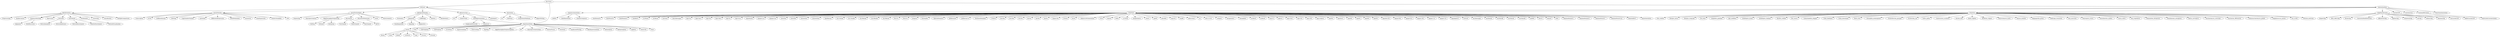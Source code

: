 /* Bioc Views Vocabular Definition in dot format */

/* How To Process this file:
   1. Use dot2gxl from graphviz to transform into GXL format.
          dot2gxl biocViewsVocab.dot > biocViewsVocab.gxl
   2. use graph::fromGXL to obtain a graphNEL object
          
*/

digraph G {

/****************************************************************************
 *                               Software                                   *
 ****************************************************************************/
BiocViews -> Software;

/* Software -> Annotation */
Software -> Annotation;
Annotation -> GO;
Annotation -> Pathways;
Annotation -> ProprietaryPlatforms;
Annotation -> ReportWriting;

/* Software -> AssayDomains */
Software -> AssayDomains;
AssayDomains -> aCGH;
AssayDomains -> CellBasedAssays;
AssayDomains -> ChIPchip;
AssayDomains -> CopyNumberVariants;
AssayDomains -> CpGIsland;
AssayDomains -> DifferentialExpression;
AssayDomains -> DNAMethylation;
AssayDomains -> ExonArray;
AssayDomains -> GeneExpression;
AssayDomains -> GeneticVariability;
AssayDomains -> SNP;
AssayDomains -> Transcription;

/* Software -> AssayTechnologies */
Software -> AssayTechnologies;
AssayTechnologies -> Microarray;
Microarray -> OneChannel;
Microarray -> TwoChannel;
Microarray -> MultiChannel;
AssayTechnologies -> MicrotitrePlateAssay;
AssayTechnologies -> MassSpectrometry;
AssayTechnologies -> SAGE;
AssayTechnologies -> FlowCytometry;
AssayTechnologies -> Sequencing;
AssayTechnologies -> HighThroughputSequencing;
MicrotitrePlateAssay -> qPCR;
HighThroughputSequencing -> ChIPseq;
HighThroughputSequencing -> RNAseq;
HighThroughputSequencing -> Methylseq;

/* Software -> BiologicalDomains */
Software -> BiologicalDomains;
BiologicalDomains -> CellBiology;
BiologicalDomains -> Genetics;
BiologicalDomains -> Metabolomics;
BiologicalDomains -> Proteomics;

/* BiologicalDomains -> Regulation */
BiologicalDomains -> Regulation;
Regulation -> GeneRegulation;
Regulation -> Signaling;
Regulation -> Epigenetics;


/* Software -> Infrastructure */
Software -> Infrastructure;
Infrastructure -> DataImport;
Infrastructure -> GUI;
/* Infrastructure -> Visualization; */
Infrastructure -> ConnectTools;

/* Infrastructure -> DataRepresentation */
Infrastructure -> DataRepresentation;
DataRepresentation -> Sequences;
DataRepresentation -> ExperimentData;
DataRepresentation -> GraphsAndNetworks;


/* Software -> Bioinformatics */
Software -> Bioinformatics;
Bioinformatics -> Clustering;
Bioinformatics -> Classification;
Bioinformatics -> MultipleComparisons;
Bioinformatics -> Preprocessing;
Bioinformatics -> QualityControl;
Bioinformatics -> SequenceMatching;
Bioinformatics -> TimeCourse;


/* Bioinformatics -> Infrastructure */


/* Bioinformatics -> SequenceMatching */
Bioinformatics -> SequenceMatching;
SequenceMatching -> Alignment;
SequenceMatching -> MotifDiscovery;

/* Bioinformatics -> Networks */
Bioinformatics -> Networks;
Networks -> NetworkInference;
Networks -> NetworkAnalysis;
/* Networks -> NetworkVisualization; */


/* Bioinformatics -> Enrichment */
Bioinformatics -> Enrichment;
Enrichment -> GeneSetEnrichment;
Enrichment -> NetworkEnrichment;


/* Bioinformatics -> Visualization */
Bioinformatics -> Visualization;
Visualization -> NetworkVisualization;




/****************************************************************************
 *                            AnnotationData                                *
 ****************************************************************************/
BiocViews -> AnnotationData;

/* AnnotationData -> Organism */
AnnotationData -> Organism;
Organism -> Anopheles_gambiae;
Organism -> Apis_mellifera;
Organism -> Arabidopsis_lyrata;
Organism -> Arabidopsis_thaliana;
Organism -> Bacillus_subtilis;
Organism -> Bos_taurus;
Organism -> Caenorhabditis_elegans;
Organism -> Canis_familiaris;
Organism -> Ciona_intestinalis;
Organism -> Danio_rerio;
Organism -> Drosophila_melanogaster;
Organism -> Eremothecium_gossypii;
Organism -> Escherichia_coli;
Organism -> Gallus_gallus;
Organism -> Gasterosteus_aculeatus;
Organism -> Glycine_max;
Organism -> Homo_sapiens;
Organism -> Hordeum_vulgare;
Organism -> Kluyveromyces_lactis;
Organism -> Macaca_mulatta;
Organism -> Magnaporthe_grisea;
Organism -> Medicago_truncatula;
Organism -> Mus_musculus;
Organism -> Neurospora_crassa;
Organism -> Oncorhynchus_mykiss;
Organism -> Oryza_sativa;
Organism -> Pan_troglodytes;
Organism -> Plasmodium_falciparum;
Organism -> Pseudomonas_aeruginosa;
Organism -> Rattus_norvegicus;
Organism -> Saccharomyces_cerevisiae;
Organism -> Saccharum_officinarum;
Organism -> Schizosaccharomyces_pombe;
Organism -> Staphylococcus_aureus;
Organism -> Sus_scrofa;
Organism -> Triticum_aestivum;
Organism -> Vitis_vinifera;
Organism -> Xenopus_laevis;
Organism -> Xenopus_tropicalis;
Organism -> Zea_mays;

/* AnnotationData -> ChipManufacturer */
AnnotationData -> ChipManufacturer;
ChipManufacturer -> AffymetrixChip;
ChipManufacturer -> AgilentChip;
ChipManufacturer -> ClonetechChip;
ChipManufacturer -> GEChip;
ChipManufacturer -> INDACChip;
ChipManufacturer -> IlluminaChip;
ChipManufacturer -> QiagenChip;
ChipManufacturer -> RNG_MRCChip;
ChipManufacturer -> RocheChip;
ChipManufacturer -> UniversityHealthNetwork;

/* AnnotationData -> CustomCDF */
AnnotationData -> CustomCDF;
CustomCDF -> GACustomCDF;
CustomCDF -> MBNICustomCDF;

/* AnnotationData -> CustomArray */
AnnotationData -> CustomArray;

/* AnnotationData -> CustomDBSchema */
AnnotationData -> CustomDBSchema;
CustomDBSchema -> GeneCardsCustomSchema;

/* AnnotationData -> FunctionalAnnotation */
AnnotationData -> FunctionalAnnotation;

/* AnnotationData -> SequenceAnnotation */
AnnotationData -> SequenceAnnotation;
SequenceAnnotation -> GenomicSequence;
SequenceAnnotation -> miRNA;
SequenceAnnotation -> MotifAnnotation;

/* AnnotationData -> ChipName */
AnnotationData -> ChipName;
ChipName -> adme16cod;
ChipName -> ag;
ChipName -> ath1121501;
ChipName -> celegans;
ChipName -> drosgenome1;
ChipName -> drosophila2;
ChipName -> h10kcod;
ChipName -> h20kcod;
ChipName -> hcg110;
ChipName -> hgfocus;
ChipName -> hgu133a2;
ChipName -> hgu133a;
ChipName -> hgu133b;
ChipName -> hgu133plus2;
ChipName -> hgu95a;
ChipName -> hgu95av2;
ChipName -> hgu95b;
ChipName -> hgu95c;
ChipName -> hgu95d;
ChipName -> hgu95e;
ChipName -> hguatlas13k;
ChipName -> hgug4100a;
ChipName -> hgug4101a;
ChipName -> hgug4110b;
ChipName -> hgug4111a;
ChipName -> hgug4112a;
ChipName -> hguqiagenv3;
ChipName -> hi16cod;
ChipName -> hs25kresogen;
ChipName -> hu35ksuba;
ChipName -> hu35ksubb;
ChipName -> hu35ksubc;
ChipName -> hu35ksubd;
ChipName -> hu6800;
ChipName -> HuO22;
ChipName -> hwgcod;
ChipName -> indac;
ChipName -> illuminaHumanv1;
ChipName -> illuminaHumanv2;
ChipName -> illuminaMousev1;
ChipName -> illuminaMousev1p1;
ChipName -> illuminaRatv1;
ChipName -> JazaerimetaData;
ChipName -> lumiHumanV1;
ChipName -> lumiMouseV1;
ChipName -> lumiHumanV2;
ChipName -> lumiRatV1;
ChipName -> m10kcod;
ChipName -> m20kcod;
ChipName -> mi16cod;
ChipName -> mm24kresogen;
ChipName -> mgu74a;
ChipName -> mgu74av2;
ChipName -> mgu74b;
ChipName -> mgu74bv2;
ChipName -> mgu74c;
ChipName -> mgu74cv2;
ChipName -> mguatlas5k;
ChipName -> mgug4121a;
ChipName -> mgug4122a;
ChipName -> moe430a;
ChipName -> moe430b;
ChipName -> mouse4302;
ChipName -> mouse430a2;
ChipName -> mpedbarray;
ChipName -> mu11ksuba;
ChipName -> mu11ksubb;
ChipName -> mu19ksuba;
ChipName -> mu19ksubb;
ChipName -> mu19ksubc;
ChipName -> Mu15v1;
ChipName -> Mu22v3;
ChipName -> mwgcod;
ChipName -> Norway981;
ChipName -> OperonHumanV3;
ChipName -> pedbarrayv9;
ChipName -> pedbarrayv10;
ChipName -> PartheenMetaData;
ChipName -> r10kcod;
ChipName -> rae230a;
ChipName -> rae230b;
ChipName -> rat2302;
ChipName -> rgu34a;
ChipName -> rgu34b;
ChipName -> rgu34c;
ChipName -> rgug4130a;
ChipName -> ri16cod;
ChipName -> rnu34;
ChipName -> Roberts2005Annotation;
ChipName -> rtu34;
ChipName -> rwgcod;
ChipName -> SHDZ;
ChipName -> u133x3p;
ChipName -> xenopuslaevis;
ChipName -> yeast2;
ChipName -> ygs98;
ChipName -> zebrafish;
ChipName -> hcgi12k;
ChipName -> hcgi8k;



/****************************************************************************
 *                            ExperimentData                                *
 ****************************************************************************/
BiocViews -> ExperimentData;

/* ExperimentData -> Cancer */
ExperimentData -> Cancer;
Cancer -> Breast;
Cancer -> Colon;
Cancer -> Kidney;
Cancer -> Leukemia;
Cancer -> Lung;
Cancer -> Ovarian;
Cancer -> Prostate;

/* others */
ExperimentData -> CGH;
ExperimentData -> ChIPchipData;
ExperimentData -> ChIPseqData;
ExperimentData -> EColiData;
ExperimentData -> ExpressionData;
ExperimentData -> FlowCytData;
ExperimentData -> HapMap;
ExperimentData -> HighThroughputSequencingData;
ExperimentData -> HIV;
ExperimentData -> MassSpectrometryData;
ExperimentData -> NormalTissue;
ExperimentData -> Proteome;
ExperimentData -> QualityAndTesting;
ExperimentData -> RNAExpressionData;
ExperimentData -> RNAseqData;
ExperimentData -> MethylseqData;
ExperimentData -> SpikeIns;
ExperimentData -> StemCells;
ExperimentData -> Yeast;

}
